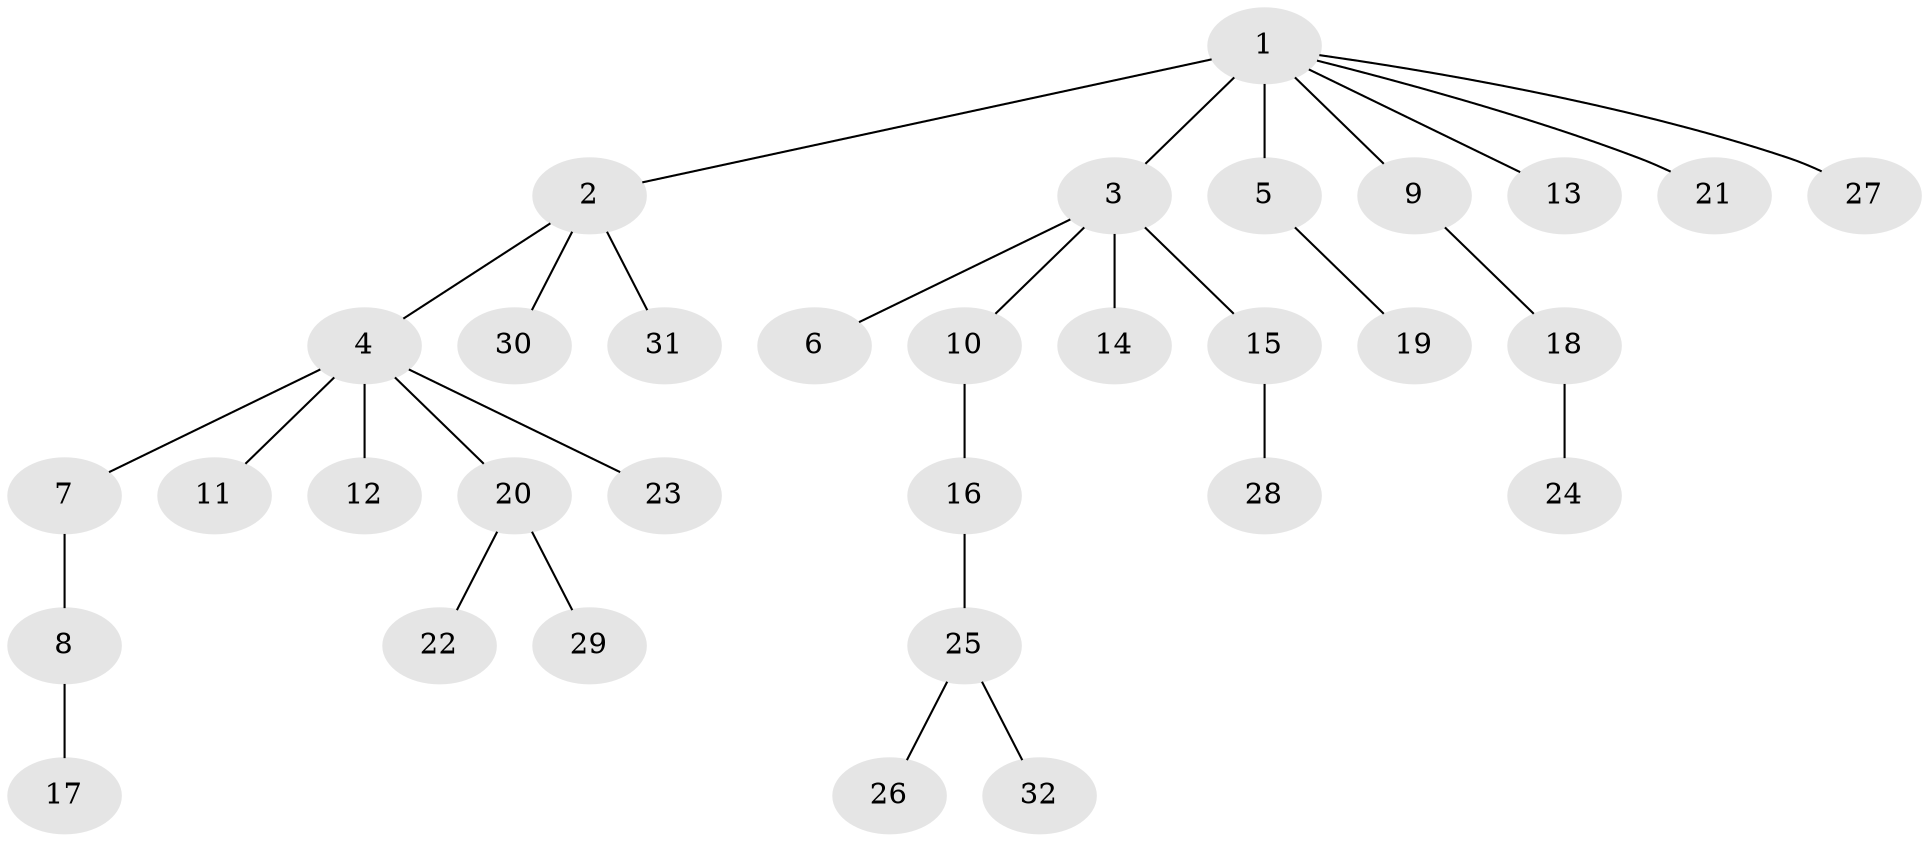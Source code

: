 // original degree distribution, {10: 0.015625, 4: 0.046875, 5: 0.046875, 6: 0.015625, 3: 0.09375, 2: 0.234375, 1: 0.546875}
// Generated by graph-tools (version 1.1) at 2025/36/03/09/25 02:36:56]
// undirected, 32 vertices, 31 edges
graph export_dot {
graph [start="1"]
  node [color=gray90,style=filled];
  1;
  2;
  3;
  4;
  5;
  6;
  7;
  8;
  9;
  10;
  11;
  12;
  13;
  14;
  15;
  16;
  17;
  18;
  19;
  20;
  21;
  22;
  23;
  24;
  25;
  26;
  27;
  28;
  29;
  30;
  31;
  32;
  1 -- 2 [weight=1.0];
  1 -- 3 [weight=3.0];
  1 -- 5 [weight=1.0];
  1 -- 9 [weight=1.0];
  1 -- 13 [weight=1.0];
  1 -- 21 [weight=1.0];
  1 -- 27 [weight=1.0];
  2 -- 4 [weight=1.0];
  2 -- 30 [weight=1.0];
  2 -- 31 [weight=1.0];
  3 -- 6 [weight=1.0];
  3 -- 10 [weight=1.0];
  3 -- 14 [weight=1.0];
  3 -- 15 [weight=1.0];
  4 -- 7 [weight=1.0];
  4 -- 11 [weight=1.0];
  4 -- 12 [weight=4.0];
  4 -- 20 [weight=1.0];
  4 -- 23 [weight=1.0];
  5 -- 19 [weight=1.0];
  7 -- 8 [weight=1.0];
  8 -- 17 [weight=2.0];
  9 -- 18 [weight=1.0];
  10 -- 16 [weight=3.0];
  15 -- 28 [weight=1.0];
  16 -- 25 [weight=1.0];
  18 -- 24 [weight=1.0];
  20 -- 22 [weight=1.0];
  20 -- 29 [weight=1.0];
  25 -- 26 [weight=1.0];
  25 -- 32 [weight=1.0];
}
